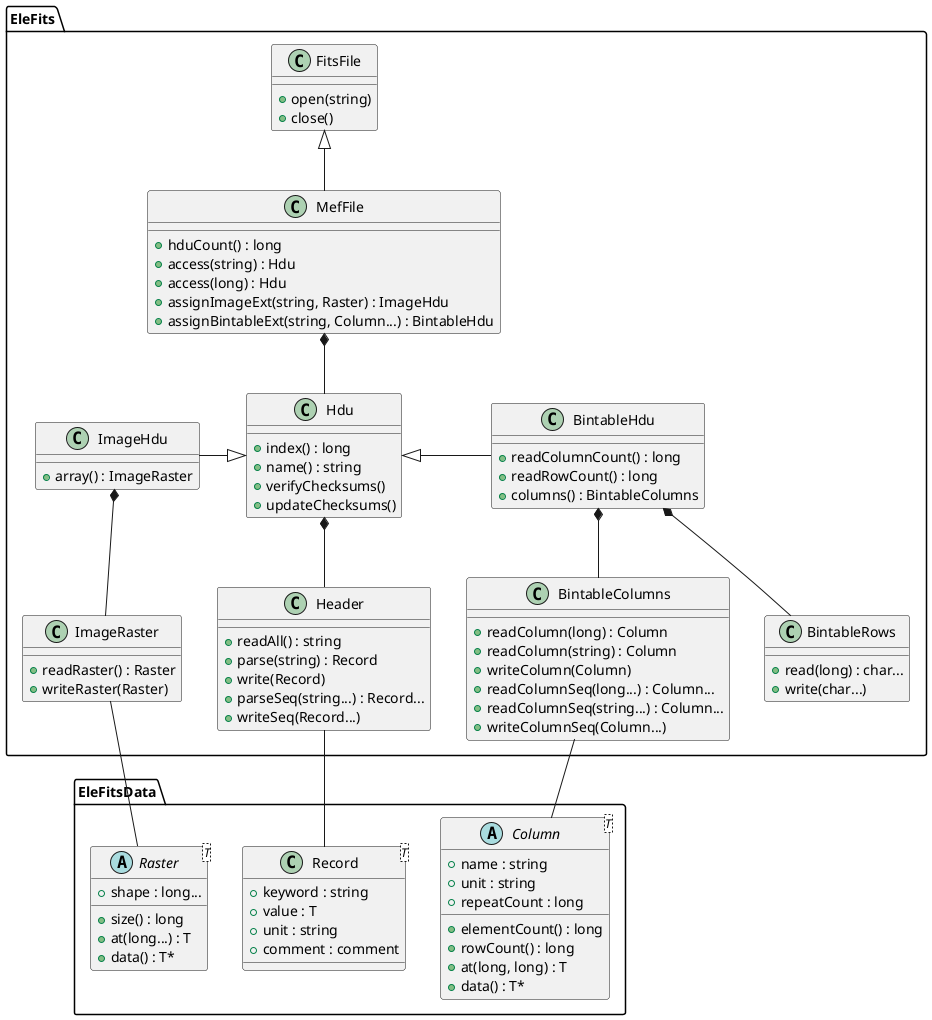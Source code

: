 @startuml
package EleFitsData {

class Record<T> {
+ keyword : string
+ value : T
+ unit : string
+ comment : comment
}

abstract class Raster<T> {
+ shape : long...
+ size() : long
+ at(long...) : T
+ data() : T*
}

abstract class Column<T> {
+ name : string
+ unit : string
+ repeatCount : long
+ elementCount() : long
+ rowCount() : long
+ at(long, long) : T
+ data() : T*
}

}

package EleFits {

class FitsFile {
+ open(string)
+ close()
}

class MefFile {
+ hduCount() : long
+ access(string) : Hdu
+ access(long) : Hdu
+ assignImageExt(string, Raster) : ImageHdu
+ assignBintableExt(string, Column...) : BintableHdu
}

class Hdu {
+ index() : long
+ name() : string
+ verifyChecksums()
+ updateChecksums()
}

class ImageHdu {
+ array() : ImageRaster
}

class BintableHdu {
+ readColumnCount() : long
+ readRowCount() : long
+ columns() : BintableColumns
}

class Header {
+ readAll() : string
+ parse(string) : Record
+ write(Record)
+ parseSeq(string...) : Record...
+ writeSeq(Record...)
}

class ImageRaster {
+ readRaster() : Raster
+ writeRaster(Raster)
}

class BintableColumns {
+ readColumn(long) : Column
+ readColumn(string) : Column
+ writeColumn(Column)
+ readColumnSeq(long...) : Column...
+ readColumnSeq(string...) : Column...
+ writeColumnSeq(Column...)
}

class BintableRows {
+ read(long) : char...
+ write(char...)
}

}

FitsFile <|-- MefFile
ImageHdu -|> Hdu
Hdu <|- BintableHdu
Hdu *-- Header
ImageHdu *-- ImageRaster
BintableHdu *-- BintableColumns
BintableHdu *-- BintableRows
MefFile *-- Hdu
Header -- Record
ImageRaster -- Raster
BintableColumns -- Column
@enduml